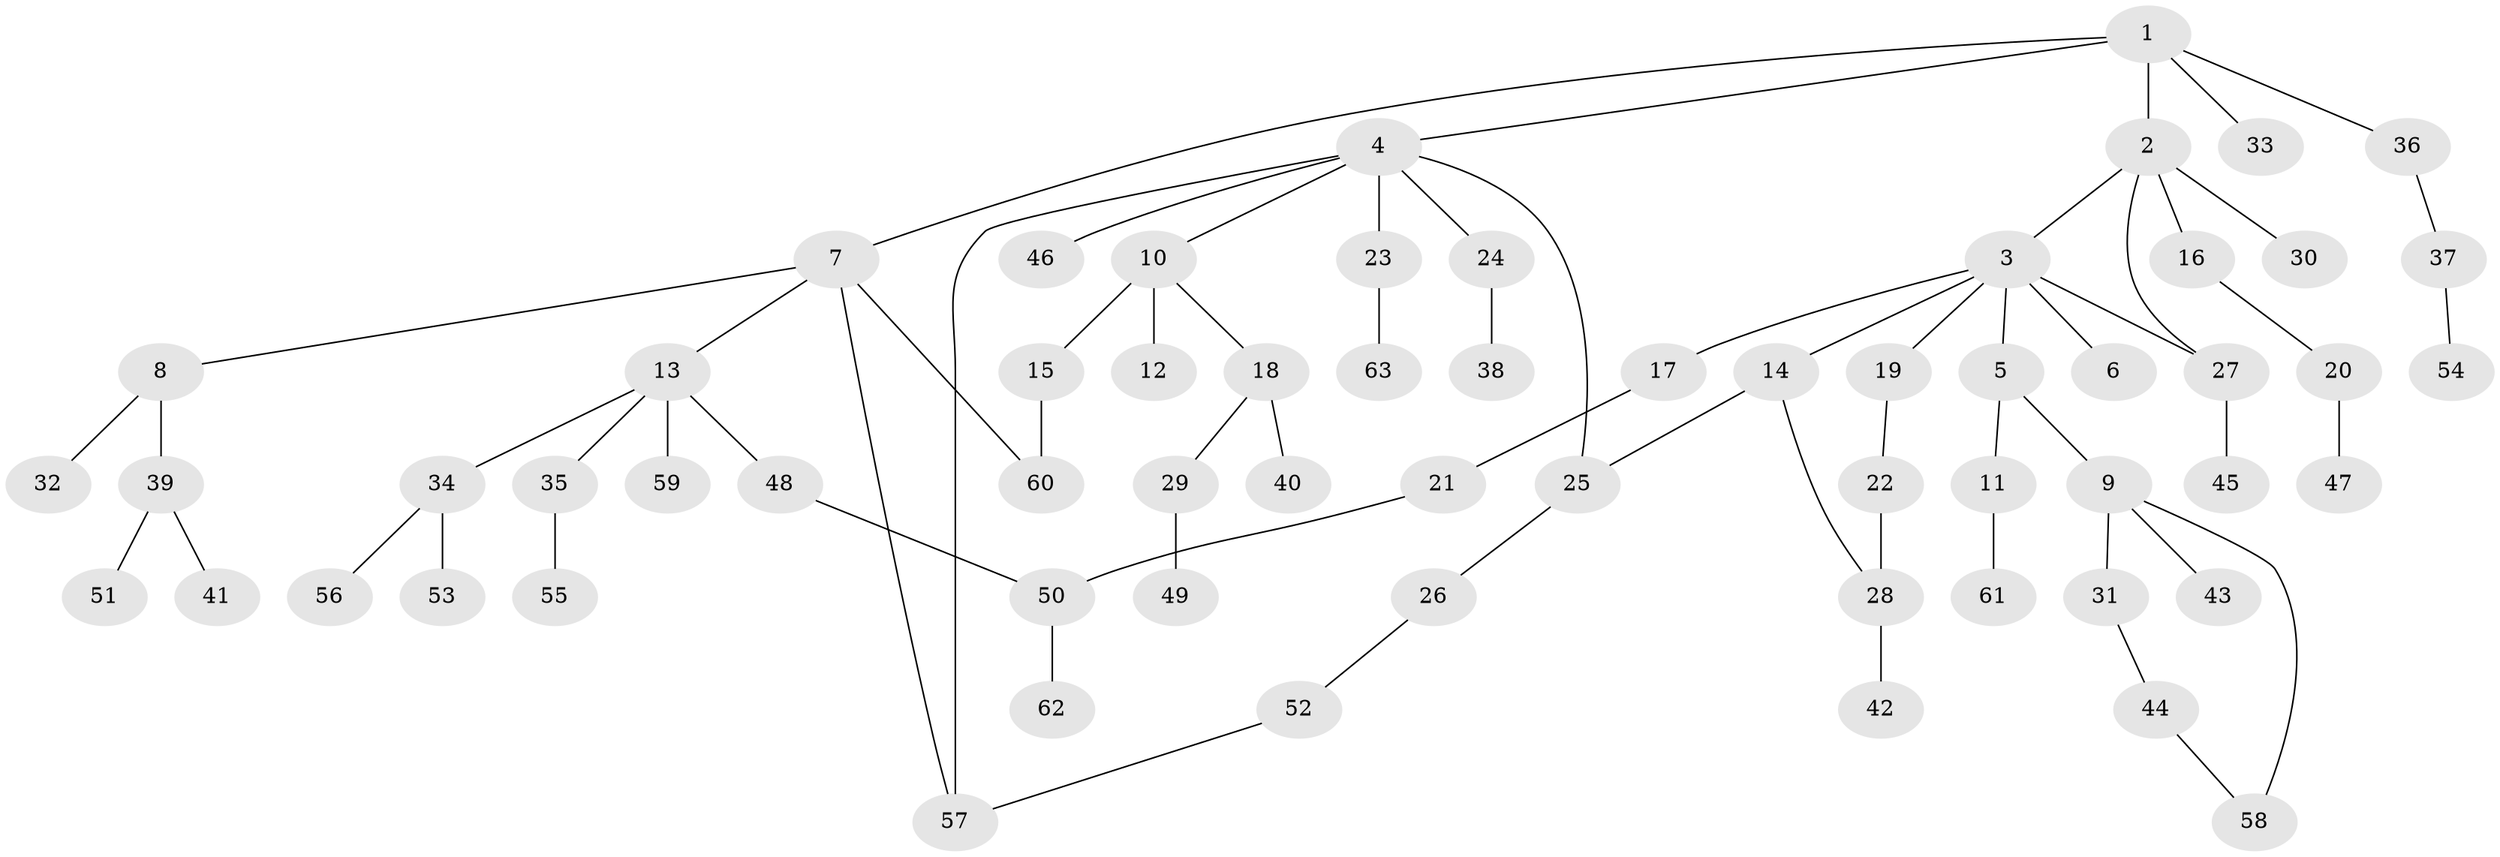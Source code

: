 // original degree distribution, {6: 0.032, 5: 0.032, 3: 0.184, 4: 0.056, 2: 0.288, 1: 0.408}
// Generated by graph-tools (version 1.1) at 2025/34/03/09/25 02:34:18]
// undirected, 63 vertices, 70 edges
graph export_dot {
graph [start="1"]
  node [color=gray90,style=filled];
  1;
  2;
  3;
  4;
  5;
  6;
  7;
  8;
  9;
  10;
  11;
  12;
  13;
  14;
  15;
  16;
  17;
  18;
  19;
  20;
  21;
  22;
  23;
  24;
  25;
  26;
  27;
  28;
  29;
  30;
  31;
  32;
  33;
  34;
  35;
  36;
  37;
  38;
  39;
  40;
  41;
  42;
  43;
  44;
  45;
  46;
  47;
  48;
  49;
  50;
  51;
  52;
  53;
  54;
  55;
  56;
  57;
  58;
  59;
  60;
  61;
  62;
  63;
  1 -- 2 [weight=1.0];
  1 -- 4 [weight=1.0];
  1 -- 7 [weight=1.0];
  1 -- 33 [weight=1.0];
  1 -- 36 [weight=1.0];
  2 -- 3 [weight=2.0];
  2 -- 16 [weight=1.0];
  2 -- 27 [weight=1.0];
  2 -- 30 [weight=3.0];
  3 -- 5 [weight=1.0];
  3 -- 6 [weight=1.0];
  3 -- 14 [weight=1.0];
  3 -- 17 [weight=1.0];
  3 -- 19 [weight=1.0];
  3 -- 27 [weight=1.0];
  4 -- 10 [weight=1.0];
  4 -- 23 [weight=1.0];
  4 -- 24 [weight=1.0];
  4 -- 25 [weight=1.0];
  4 -- 46 [weight=1.0];
  4 -- 57 [weight=1.0];
  5 -- 9 [weight=1.0];
  5 -- 11 [weight=1.0];
  7 -- 8 [weight=1.0];
  7 -- 13 [weight=1.0];
  7 -- 57 [weight=1.0];
  7 -- 60 [weight=1.0];
  8 -- 32 [weight=1.0];
  8 -- 39 [weight=1.0];
  9 -- 31 [weight=1.0];
  9 -- 43 [weight=1.0];
  9 -- 58 [weight=1.0];
  10 -- 12 [weight=3.0];
  10 -- 15 [weight=1.0];
  10 -- 18 [weight=1.0];
  11 -- 61 [weight=1.0];
  13 -- 34 [weight=1.0];
  13 -- 35 [weight=1.0];
  13 -- 48 [weight=1.0];
  13 -- 59 [weight=1.0];
  14 -- 25 [weight=1.0];
  14 -- 28 [weight=1.0];
  15 -- 60 [weight=1.0];
  16 -- 20 [weight=2.0];
  17 -- 21 [weight=1.0];
  18 -- 29 [weight=1.0];
  18 -- 40 [weight=1.0];
  19 -- 22 [weight=1.0];
  20 -- 47 [weight=1.0];
  21 -- 50 [weight=1.0];
  22 -- 28 [weight=3.0];
  23 -- 63 [weight=1.0];
  24 -- 38 [weight=1.0];
  25 -- 26 [weight=1.0];
  26 -- 52 [weight=1.0];
  27 -- 45 [weight=3.0];
  28 -- 42 [weight=1.0];
  29 -- 49 [weight=1.0];
  31 -- 44 [weight=1.0];
  34 -- 53 [weight=2.0];
  34 -- 56 [weight=1.0];
  35 -- 55 [weight=1.0];
  36 -- 37 [weight=1.0];
  37 -- 54 [weight=1.0];
  39 -- 41 [weight=1.0];
  39 -- 51 [weight=2.0];
  44 -- 58 [weight=1.0];
  48 -- 50 [weight=1.0];
  50 -- 62 [weight=2.0];
  52 -- 57 [weight=1.0];
}
